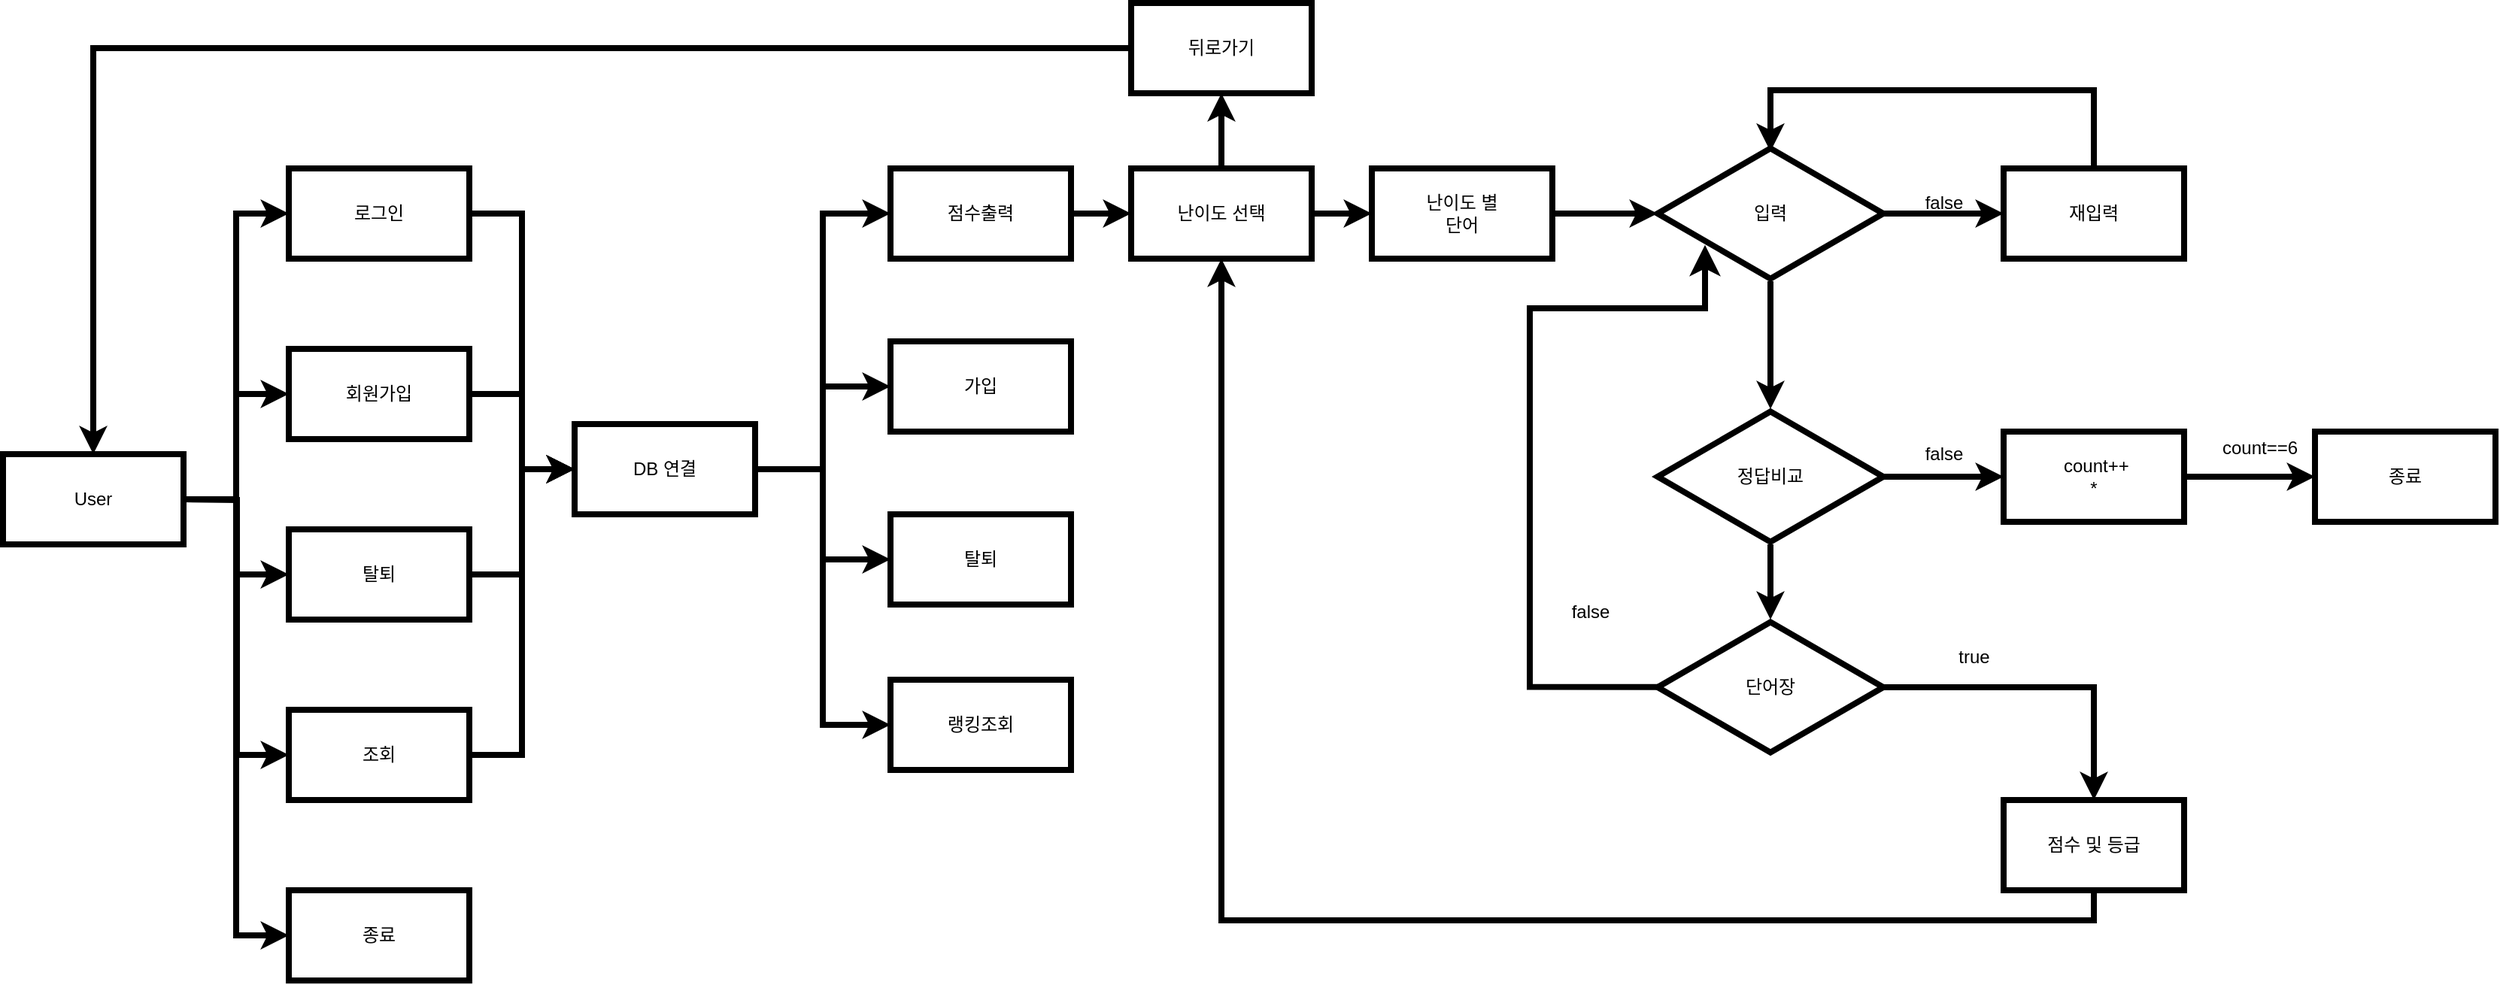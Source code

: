 <mxfile version="22.1.17" type="github">
  <diagram id="C5RBs43oDa-KdzZeNtuy" name="Page-1">
    <mxGraphModel dx="1247" dy="708" grid="1" gridSize="29" guides="1" tooltips="1" connect="1" arrows="1" fold="1" page="1" pageScale="1" pageWidth="1920" pageHeight="1200" math="0" shadow="0">
      <root>
        <mxCell id="WIyWlLk6GJQsqaUBKTNV-0" />
        <mxCell id="WIyWlLk6GJQsqaUBKTNV-1" parent="WIyWlLk6GJQsqaUBKTNV-0" />
        <mxCell id="EHDk2V4Nxkm9jx_aErJN-46" style="edgeStyle=orthogonalEdgeStyle;rounded=0;orthogonalLoop=1;jettySize=auto;html=1;exitX=1;exitY=0.5;exitDx=0;exitDy=0;entryX=0;entryY=0.5;entryDx=0;entryDy=0;labelBackgroundColor=none;fontColor=default;strokeWidth=4;" edge="1" parent="WIyWlLk6GJQsqaUBKTNV-1" source="EHDk2V4Nxkm9jx_aErJN-0" target="EHDk2V4Nxkm9jx_aErJN-3">
          <mxGeometry relative="1" as="geometry" />
        </mxCell>
        <mxCell id="EHDk2V4Nxkm9jx_aErJN-47" style="edgeStyle=orthogonalEdgeStyle;rounded=0;orthogonalLoop=1;jettySize=auto;html=1;exitX=1;exitY=0.5;exitDx=0;exitDy=0;entryX=0;entryY=0.5;entryDx=0;entryDy=0;labelBackgroundColor=none;fontColor=default;strokeWidth=4;" edge="1" parent="WIyWlLk6GJQsqaUBKTNV-1" source="EHDk2V4Nxkm9jx_aErJN-0" target="EHDk2V4Nxkm9jx_aErJN-4">
          <mxGeometry relative="1" as="geometry" />
        </mxCell>
        <mxCell id="EHDk2V4Nxkm9jx_aErJN-48" style="edgeStyle=orthogonalEdgeStyle;rounded=0;orthogonalLoop=1;jettySize=auto;html=1;exitX=1;exitY=0.5;exitDx=0;exitDy=0;entryX=0;entryY=0.5;entryDx=0;entryDy=0;labelBackgroundColor=none;fontColor=default;strokeWidth=4;" edge="1" parent="WIyWlLk6GJQsqaUBKTNV-1" source="EHDk2V4Nxkm9jx_aErJN-0" target="EHDk2V4Nxkm9jx_aErJN-1">
          <mxGeometry relative="1" as="geometry" />
        </mxCell>
        <mxCell id="EHDk2V4Nxkm9jx_aErJN-49" style="edgeStyle=orthogonalEdgeStyle;rounded=0;orthogonalLoop=1;jettySize=auto;html=1;entryX=0;entryY=0.5;entryDx=0;entryDy=0;labelBackgroundColor=none;fontColor=default;strokeWidth=4;" edge="1" parent="WIyWlLk6GJQsqaUBKTNV-1" target="EHDk2V4Nxkm9jx_aErJN-2">
          <mxGeometry relative="1" as="geometry">
            <mxPoint x="352" y="562" as="sourcePoint" />
          </mxGeometry>
        </mxCell>
        <mxCell id="EHDk2V4Nxkm9jx_aErJN-50" style="edgeStyle=orthogonalEdgeStyle;rounded=0;orthogonalLoop=1;jettySize=auto;html=1;exitX=1;exitY=0.5;exitDx=0;exitDy=0;entryX=0;entryY=0.5;entryDx=0;entryDy=0;labelBackgroundColor=none;fontColor=default;strokeWidth=4;" edge="1" parent="WIyWlLk6GJQsqaUBKTNV-1" source="EHDk2V4Nxkm9jx_aErJN-0" target="EHDk2V4Nxkm9jx_aErJN-5">
          <mxGeometry relative="1" as="geometry" />
        </mxCell>
        <mxCell id="EHDk2V4Nxkm9jx_aErJN-0" value="User" style="rounded=0;whiteSpace=wrap;html=1;labelBackgroundColor=none;strokeWidth=4;" vertex="1" parent="WIyWlLk6GJQsqaUBKTNV-1">
          <mxGeometry x="232" y="532" width="120" height="60" as="geometry" />
        </mxCell>
        <mxCell id="EHDk2V4Nxkm9jx_aErJN-51" style="edgeStyle=orthogonalEdgeStyle;rounded=0;orthogonalLoop=1;jettySize=auto;html=1;exitX=1;exitY=0.5;exitDx=0;exitDy=0;entryX=0;entryY=0.5;entryDx=0;entryDy=0;labelBackgroundColor=none;fontColor=default;strokeWidth=4;" edge="1" parent="WIyWlLk6GJQsqaUBKTNV-1" source="EHDk2V4Nxkm9jx_aErJN-1" target="EHDk2V4Nxkm9jx_aErJN-9">
          <mxGeometry relative="1" as="geometry" />
        </mxCell>
        <mxCell id="EHDk2V4Nxkm9jx_aErJN-1" value="로그인" style="rounded=0;whiteSpace=wrap;html=1;labelBackgroundColor=none;strokeWidth=4;" vertex="1" parent="WIyWlLk6GJQsqaUBKTNV-1">
          <mxGeometry x="422" y="342" width="120" height="60" as="geometry" />
        </mxCell>
        <mxCell id="EHDk2V4Nxkm9jx_aErJN-54" style="edgeStyle=orthogonalEdgeStyle;rounded=0;orthogonalLoop=1;jettySize=auto;html=1;exitX=1;exitY=0.5;exitDx=0;exitDy=0;entryX=0;entryY=0.5;entryDx=0;entryDy=0;labelBackgroundColor=none;fontColor=default;strokeWidth=4;" edge="1" parent="WIyWlLk6GJQsqaUBKTNV-1" source="EHDk2V4Nxkm9jx_aErJN-2" target="EHDk2V4Nxkm9jx_aErJN-9">
          <mxGeometry relative="1" as="geometry" />
        </mxCell>
        <mxCell id="EHDk2V4Nxkm9jx_aErJN-2" value="조회" style="rounded=0;whiteSpace=wrap;html=1;labelBackgroundColor=none;strokeWidth=4;" vertex="1" parent="WIyWlLk6GJQsqaUBKTNV-1">
          <mxGeometry x="422" y="702" width="120" height="60" as="geometry" />
        </mxCell>
        <mxCell id="EHDk2V4Nxkm9jx_aErJN-53" style="edgeStyle=orthogonalEdgeStyle;rounded=0;orthogonalLoop=1;jettySize=auto;html=1;exitX=1;exitY=0.5;exitDx=0;exitDy=0;entryX=0;entryY=0.5;entryDx=0;entryDy=0;labelBackgroundColor=none;fontColor=default;strokeWidth=4;" edge="1" parent="WIyWlLk6GJQsqaUBKTNV-1" source="EHDk2V4Nxkm9jx_aErJN-3" target="EHDk2V4Nxkm9jx_aErJN-9">
          <mxGeometry relative="1" as="geometry" />
        </mxCell>
        <mxCell id="EHDk2V4Nxkm9jx_aErJN-3" value="탈퇴" style="rounded=0;whiteSpace=wrap;html=1;labelBackgroundColor=none;strokeWidth=4;" vertex="1" parent="WIyWlLk6GJQsqaUBKTNV-1">
          <mxGeometry x="422" y="582" width="120" height="60" as="geometry" />
        </mxCell>
        <mxCell id="EHDk2V4Nxkm9jx_aErJN-52" style="edgeStyle=orthogonalEdgeStyle;rounded=0;orthogonalLoop=1;jettySize=auto;html=1;exitX=1;exitY=0.5;exitDx=0;exitDy=0;labelBackgroundColor=none;fontColor=default;strokeWidth=4;" edge="1" parent="WIyWlLk6GJQsqaUBKTNV-1" source="EHDk2V4Nxkm9jx_aErJN-4" target="EHDk2V4Nxkm9jx_aErJN-9">
          <mxGeometry relative="1" as="geometry" />
        </mxCell>
        <mxCell id="EHDk2V4Nxkm9jx_aErJN-4" value="회원가입" style="rounded=0;whiteSpace=wrap;html=1;labelBackgroundColor=none;strokeWidth=4;" vertex="1" parent="WIyWlLk6GJQsqaUBKTNV-1">
          <mxGeometry x="422" y="462" width="120" height="60" as="geometry" />
        </mxCell>
        <mxCell id="EHDk2V4Nxkm9jx_aErJN-5" value="종료" style="rounded=0;whiteSpace=wrap;html=1;labelBackgroundColor=none;strokeWidth=4;" vertex="1" parent="WIyWlLk6GJQsqaUBKTNV-1">
          <mxGeometry x="422" y="822" width="120" height="60" as="geometry" />
        </mxCell>
        <mxCell id="EHDk2V4Nxkm9jx_aErJN-8" value="랭킹조회" style="rounded=0;whiteSpace=wrap;html=1;labelBackgroundColor=none;strokeWidth=4;" vertex="1" parent="WIyWlLk6GJQsqaUBKTNV-1">
          <mxGeometry x="822" y="682" width="120" height="60" as="geometry" />
        </mxCell>
        <mxCell id="EHDk2V4Nxkm9jx_aErJN-56" style="edgeStyle=orthogonalEdgeStyle;rounded=0;orthogonalLoop=1;jettySize=auto;html=1;exitX=1;exitY=0.5;exitDx=0;exitDy=0;entryX=0;entryY=0.5;entryDx=0;entryDy=0;labelBackgroundColor=none;fontColor=default;strokeWidth=4;" edge="1" parent="WIyWlLk6GJQsqaUBKTNV-1" source="EHDk2V4Nxkm9jx_aErJN-9" target="EHDk2V4Nxkm9jx_aErJN-12">
          <mxGeometry relative="1" as="geometry" />
        </mxCell>
        <mxCell id="EHDk2V4Nxkm9jx_aErJN-57" style="edgeStyle=orthogonalEdgeStyle;rounded=0;orthogonalLoop=1;jettySize=auto;html=1;exitX=1;exitY=0.5;exitDx=0;exitDy=0;entryX=0;entryY=0.5;entryDx=0;entryDy=0;labelBackgroundColor=none;fontColor=default;strokeWidth=4;" edge="1" parent="WIyWlLk6GJQsqaUBKTNV-1" source="EHDk2V4Nxkm9jx_aErJN-9" target="EHDk2V4Nxkm9jx_aErJN-10">
          <mxGeometry relative="1" as="geometry" />
        </mxCell>
        <mxCell id="EHDk2V4Nxkm9jx_aErJN-58" style="edgeStyle=orthogonalEdgeStyle;rounded=0;orthogonalLoop=1;jettySize=auto;html=1;exitX=1;exitY=0.5;exitDx=0;exitDy=0;entryX=0;entryY=0.5;entryDx=0;entryDy=0;labelBackgroundColor=none;fontColor=default;strokeWidth=4;" edge="1" parent="WIyWlLk6GJQsqaUBKTNV-1" source="EHDk2V4Nxkm9jx_aErJN-9" target="EHDk2V4Nxkm9jx_aErJN-8">
          <mxGeometry relative="1" as="geometry" />
        </mxCell>
        <mxCell id="EHDk2V4Nxkm9jx_aErJN-59" style="edgeStyle=orthogonalEdgeStyle;rounded=0;orthogonalLoop=1;jettySize=auto;html=1;exitX=1;exitY=0.5;exitDx=0;exitDy=0;entryX=0;entryY=0.5;entryDx=0;entryDy=0;labelBackgroundColor=none;fontColor=default;strokeWidth=4;" edge="1" parent="WIyWlLk6GJQsqaUBKTNV-1" source="EHDk2V4Nxkm9jx_aErJN-9" target="EHDk2V4Nxkm9jx_aErJN-13">
          <mxGeometry relative="1" as="geometry" />
        </mxCell>
        <mxCell id="EHDk2V4Nxkm9jx_aErJN-9" value="DB 연결" style="rounded=0;whiteSpace=wrap;html=1;labelBackgroundColor=none;strokeWidth=4;" vertex="1" parent="WIyWlLk6GJQsqaUBKTNV-1">
          <mxGeometry x="612" y="512" width="120" height="60" as="geometry" />
        </mxCell>
        <mxCell id="EHDk2V4Nxkm9jx_aErJN-10" value="탈퇴" style="rounded=0;whiteSpace=wrap;html=1;labelBackgroundColor=none;strokeWidth=4;" vertex="1" parent="WIyWlLk6GJQsqaUBKTNV-1">
          <mxGeometry x="822" y="572" width="120" height="60" as="geometry" />
        </mxCell>
        <mxCell id="EHDk2V4Nxkm9jx_aErJN-12" value="가입" style="rounded=0;whiteSpace=wrap;html=1;labelBackgroundColor=none;strokeWidth=4;" vertex="1" parent="WIyWlLk6GJQsqaUBKTNV-1">
          <mxGeometry x="822" y="457" width="120" height="60" as="geometry" />
        </mxCell>
        <mxCell id="EHDk2V4Nxkm9jx_aErJN-60" style="edgeStyle=orthogonalEdgeStyle;rounded=0;orthogonalLoop=1;jettySize=auto;html=1;exitX=1;exitY=0.5;exitDx=0;exitDy=0;entryX=0;entryY=0.5;entryDx=0;entryDy=0;labelBackgroundColor=none;fontColor=default;strokeWidth=4;" edge="1" parent="WIyWlLk6GJQsqaUBKTNV-1" source="EHDk2V4Nxkm9jx_aErJN-13" target="EHDk2V4Nxkm9jx_aErJN-14">
          <mxGeometry relative="1" as="geometry" />
        </mxCell>
        <mxCell id="EHDk2V4Nxkm9jx_aErJN-13" value="점수출력" style="rounded=0;whiteSpace=wrap;html=1;labelBackgroundColor=none;strokeWidth=4;" vertex="1" parent="WIyWlLk6GJQsqaUBKTNV-1">
          <mxGeometry x="822" y="342" width="120" height="60" as="geometry" />
        </mxCell>
        <mxCell id="EHDk2V4Nxkm9jx_aErJN-61" value="" style="edgeStyle=orthogonalEdgeStyle;rounded=0;orthogonalLoop=1;jettySize=auto;html=1;labelBackgroundColor=none;fontColor=default;strokeWidth=4;" edge="1" parent="WIyWlLk6GJQsqaUBKTNV-1" source="EHDk2V4Nxkm9jx_aErJN-14" target="EHDk2V4Nxkm9jx_aErJN-15">
          <mxGeometry relative="1" as="geometry" />
        </mxCell>
        <mxCell id="EHDk2V4Nxkm9jx_aErJN-81" value="" style="edgeStyle=orthogonalEdgeStyle;rounded=0;orthogonalLoop=1;jettySize=auto;html=1;labelBackgroundColor=none;fontColor=default;strokeWidth=4;" edge="1" parent="WIyWlLk6GJQsqaUBKTNV-1" source="EHDk2V4Nxkm9jx_aErJN-14" target="EHDk2V4Nxkm9jx_aErJN-80">
          <mxGeometry relative="1" as="geometry" />
        </mxCell>
        <mxCell id="EHDk2V4Nxkm9jx_aErJN-14" value="난이도 선택" style="rounded=0;whiteSpace=wrap;html=1;labelBackgroundColor=none;strokeWidth=4;" vertex="1" parent="WIyWlLk6GJQsqaUBKTNV-1">
          <mxGeometry x="982" y="342" width="120" height="60" as="geometry" />
        </mxCell>
        <mxCell id="EHDk2V4Nxkm9jx_aErJN-31" value="" style="edgeStyle=orthogonalEdgeStyle;rounded=0;orthogonalLoop=1;jettySize=auto;html=1;labelBackgroundColor=none;fontColor=default;strokeWidth=4;" edge="1" parent="WIyWlLk6GJQsqaUBKTNV-1" source="EHDk2V4Nxkm9jx_aErJN-15" target="EHDk2V4Nxkm9jx_aErJN-27">
          <mxGeometry relative="1" as="geometry" />
        </mxCell>
        <mxCell id="EHDk2V4Nxkm9jx_aErJN-15" value="난이도 별&lt;br&gt;단어" style="rounded=0;whiteSpace=wrap;html=1;labelBackgroundColor=none;strokeWidth=4;" vertex="1" parent="WIyWlLk6GJQsqaUBKTNV-1">
          <mxGeometry x="1142" y="342" width="120" height="60" as="geometry" />
        </mxCell>
        <mxCell id="EHDk2V4Nxkm9jx_aErJN-19" value="재입력" style="rounded=0;whiteSpace=wrap;html=1;labelBackgroundColor=none;strokeWidth=4;" vertex="1" parent="WIyWlLk6GJQsqaUBKTNV-1">
          <mxGeometry x="1562" y="342" width="120" height="60" as="geometry" />
        </mxCell>
        <mxCell id="EHDk2V4Nxkm9jx_aErJN-36" value="" style="edgeStyle=orthogonalEdgeStyle;rounded=0;orthogonalLoop=1;jettySize=auto;html=1;labelBackgroundColor=none;fontColor=default;strokeWidth=4;" edge="1" parent="WIyWlLk6GJQsqaUBKTNV-1" source="EHDk2V4Nxkm9jx_aErJN-27" target="EHDk2V4Nxkm9jx_aErJN-19">
          <mxGeometry relative="1" as="geometry" />
        </mxCell>
        <mxCell id="EHDk2V4Nxkm9jx_aErJN-99" value="" style="edgeStyle=orthogonalEdgeStyle;rounded=0;orthogonalLoop=1;jettySize=auto;html=1;fontColor=#1D3557;strokeWidth=4;" edge="1" parent="WIyWlLk6GJQsqaUBKTNV-1" source="EHDk2V4Nxkm9jx_aErJN-27" target="EHDk2V4Nxkm9jx_aErJN-42">
          <mxGeometry relative="1" as="geometry" />
        </mxCell>
        <mxCell id="EHDk2V4Nxkm9jx_aErJN-27" value="입력" style="html=1;whiteSpace=wrap;aspect=fixed;shape=isoRectangle;labelBackgroundColor=none;strokeWidth=4;" vertex="1" parent="WIyWlLk6GJQsqaUBKTNV-1">
          <mxGeometry x="1332" y="327" width="150" height="90" as="geometry" />
        </mxCell>
        <mxCell id="EHDk2V4Nxkm9jx_aErJN-37" value="false" style="text;html=1;align=center;verticalAlign=middle;resizable=0;points=[];autosize=1;labelBackgroundColor=none;strokeWidth=4;" vertex="1" parent="WIyWlLk6GJQsqaUBKTNV-1">
          <mxGeometry x="1497" y="350" width="50" height="30" as="geometry" />
        </mxCell>
        <mxCell id="EHDk2V4Nxkm9jx_aErJN-64" value="" style="edgeStyle=orthogonalEdgeStyle;rounded=0;orthogonalLoop=1;jettySize=auto;html=1;labelBackgroundColor=none;fontColor=default;strokeWidth=4;" edge="1" parent="WIyWlLk6GJQsqaUBKTNV-1" source="EHDk2V4Nxkm9jx_aErJN-42" target="EHDk2V4Nxkm9jx_aErJN-63">
          <mxGeometry relative="1" as="geometry" />
        </mxCell>
        <mxCell id="EHDk2V4Nxkm9jx_aErJN-75" value="" style="edgeStyle=orthogonalEdgeStyle;rounded=0;orthogonalLoop=1;jettySize=auto;html=1;labelBackgroundColor=none;fontColor=default;strokeWidth=4;" edge="1" parent="WIyWlLk6GJQsqaUBKTNV-1" source="EHDk2V4Nxkm9jx_aErJN-42" target="EHDk2V4Nxkm9jx_aErJN-74">
          <mxGeometry relative="1" as="geometry" />
        </mxCell>
        <mxCell id="EHDk2V4Nxkm9jx_aErJN-42" value="정답비교" style="html=1;whiteSpace=wrap;aspect=fixed;shape=isoRectangle;labelBackgroundColor=none;strokeWidth=4;" vertex="1" parent="WIyWlLk6GJQsqaUBKTNV-1">
          <mxGeometry x="1332" y="502" width="150" height="90" as="geometry" />
        </mxCell>
        <mxCell id="EHDk2V4Nxkm9jx_aErJN-72" value="" style="edgeStyle=orthogonalEdgeStyle;rounded=0;orthogonalLoop=1;jettySize=auto;html=1;labelBackgroundColor=none;fontColor=default;strokeWidth=4;" edge="1" parent="WIyWlLk6GJQsqaUBKTNV-1" source="EHDk2V4Nxkm9jx_aErJN-63" target="EHDk2V4Nxkm9jx_aErJN-71">
          <mxGeometry relative="1" as="geometry" />
        </mxCell>
        <mxCell id="EHDk2V4Nxkm9jx_aErJN-63" value="&amp;nbsp;count++&lt;br&gt;*" style="rounded=0;whiteSpace=wrap;html=1;labelBackgroundColor=none;strokeWidth=4;" vertex="1" parent="WIyWlLk6GJQsqaUBKTNV-1">
          <mxGeometry x="1562" y="517" width="120" height="60" as="geometry" />
        </mxCell>
        <mxCell id="EHDk2V4Nxkm9jx_aErJN-66" value="false" style="text;html=1;align=center;verticalAlign=middle;resizable=0;points=[];autosize=1;labelBackgroundColor=none;strokeWidth=4;" vertex="1" parent="WIyWlLk6GJQsqaUBKTNV-1">
          <mxGeometry x="1497" y="517" width="50" height="30" as="geometry" />
        </mxCell>
        <mxCell id="EHDk2V4Nxkm9jx_aErJN-71" value="종료" style="rounded=0;whiteSpace=wrap;html=1;labelBackgroundColor=none;strokeWidth=4;" vertex="1" parent="WIyWlLk6GJQsqaUBKTNV-1">
          <mxGeometry x="1769" y="517" width="120" height="60" as="geometry" />
        </mxCell>
        <mxCell id="EHDk2V4Nxkm9jx_aErJN-73" value="count==6" style="text;html=1;align=center;verticalAlign=middle;resizable=0;points=[];autosize=1;labelBackgroundColor=none;strokeWidth=4;" vertex="1" parent="WIyWlLk6GJQsqaUBKTNV-1">
          <mxGeometry x="1688" y="513" width="87" height="29" as="geometry" />
        </mxCell>
        <mxCell id="EHDk2V4Nxkm9jx_aErJN-88" value="" style="edgeStyle=orthogonalEdgeStyle;rounded=0;orthogonalLoop=1;jettySize=auto;html=1;labelBackgroundColor=none;fontColor=default;strokeWidth=4;" edge="1" parent="WIyWlLk6GJQsqaUBKTNV-1" source="EHDk2V4Nxkm9jx_aErJN-74" target="EHDk2V4Nxkm9jx_aErJN-76">
          <mxGeometry relative="1" as="geometry" />
        </mxCell>
        <mxCell id="EHDk2V4Nxkm9jx_aErJN-74" value="단어장" style="html=1;whiteSpace=wrap;aspect=fixed;shape=isoRectangle;labelBackgroundColor=none;strokeWidth=4;" vertex="1" parent="WIyWlLk6GJQsqaUBKTNV-1">
          <mxGeometry x="1332" y="642" width="150" height="90" as="geometry" />
        </mxCell>
        <mxCell id="EHDk2V4Nxkm9jx_aErJN-79" style="edgeStyle=orthogonalEdgeStyle;rounded=0;orthogonalLoop=1;jettySize=auto;html=1;exitX=0.5;exitY=1;exitDx=0;exitDy=0;entryX=0.5;entryY=1;entryDx=0;entryDy=0;labelBackgroundColor=none;fontColor=default;strokeWidth=4;" edge="1" parent="WIyWlLk6GJQsqaUBKTNV-1" source="EHDk2V4Nxkm9jx_aErJN-76" target="EHDk2V4Nxkm9jx_aErJN-14">
          <mxGeometry relative="1" as="geometry" />
        </mxCell>
        <mxCell id="EHDk2V4Nxkm9jx_aErJN-76" value="점수 및 등급" style="rounded=0;whiteSpace=wrap;html=1;labelBackgroundColor=none;strokeWidth=4;" vertex="1" parent="WIyWlLk6GJQsqaUBKTNV-1">
          <mxGeometry x="1562" y="762" width="120" height="60" as="geometry" />
        </mxCell>
        <mxCell id="EHDk2V4Nxkm9jx_aErJN-82" style="edgeStyle=orthogonalEdgeStyle;rounded=0;orthogonalLoop=1;jettySize=auto;html=1;exitX=0;exitY=0.5;exitDx=0;exitDy=0;entryX=0.5;entryY=0;entryDx=0;entryDy=0;labelBackgroundColor=none;fontColor=default;strokeWidth=4;" edge="1" parent="WIyWlLk6GJQsqaUBKTNV-1" source="EHDk2V4Nxkm9jx_aErJN-80" target="EHDk2V4Nxkm9jx_aErJN-0">
          <mxGeometry relative="1" as="geometry" />
        </mxCell>
        <mxCell id="EHDk2V4Nxkm9jx_aErJN-80" value="뒤로가기" style="rounded=0;whiteSpace=wrap;html=1;labelBackgroundColor=none;strokeWidth=4;" vertex="1" parent="WIyWlLk6GJQsqaUBKTNV-1">
          <mxGeometry x="982" y="232" width="120" height="60" as="geometry" />
        </mxCell>
        <mxCell id="EHDk2V4Nxkm9jx_aErJN-87" value="false" style="text;html=1;align=center;verticalAlign=middle;resizable=0;points=[];autosize=1;labelBackgroundColor=none;strokeWidth=4;" vertex="1" parent="WIyWlLk6GJQsqaUBKTNV-1">
          <mxGeometry x="1262" y="622" width="50" height="30" as="geometry" />
        </mxCell>
        <mxCell id="EHDk2V4Nxkm9jx_aErJN-89" value="true" style="text;html=1;align=center;verticalAlign=middle;resizable=0;points=[];autosize=1;labelBackgroundColor=none;strokeWidth=4;" vertex="1" parent="WIyWlLk6GJQsqaUBKTNV-1">
          <mxGeometry x="1522" y="652" width="40" height="30" as="geometry" />
        </mxCell>
        <mxCell id="EHDk2V4Nxkm9jx_aErJN-91" style="edgeStyle=orthogonalEdgeStyle;rounded=0;orthogonalLoop=1;jettySize=auto;html=1;exitX=0.5;exitY=0;exitDx=0;exitDy=0;entryX=0.5;entryY=0.042;entryDx=0;entryDy=0;entryPerimeter=0;fontColor=#1D3557;strokeWidth=4;" edge="1" parent="WIyWlLk6GJQsqaUBKTNV-1" source="EHDk2V4Nxkm9jx_aErJN-19" target="EHDk2V4Nxkm9jx_aErJN-27">
          <mxGeometry relative="1" as="geometry">
            <Array as="points">
              <mxPoint x="1622" y="290" />
              <mxPoint x="1407" y="290" />
            </Array>
          </mxGeometry>
        </mxCell>
        <mxCell id="EHDk2V4Nxkm9jx_aErJN-98" value="" style="edgeStyle=segmentEdgeStyle;endArrow=classic;html=1;curved=0;rounded=0;endSize=8;startSize=8;fontColor=#1D3557;exitX=0.012;exitY=0.498;exitDx=0;exitDy=0;exitPerimeter=0;entryX=0.21;entryY=0.732;entryDx=0;entryDy=0;entryPerimeter=0;strokeWidth=4;" edge="1" parent="WIyWlLk6GJQsqaUBKTNV-1" source="EHDk2V4Nxkm9jx_aErJN-74" target="EHDk2V4Nxkm9jx_aErJN-27">
          <mxGeometry width="50" height="50" relative="1" as="geometry">
            <mxPoint x="1160" y="514" as="sourcePoint" />
            <mxPoint x="1363" y="435" as="targetPoint" />
            <Array as="points">
              <mxPoint x="1247" y="687" />
              <mxPoint x="1247" y="435" />
              <mxPoint x="1364" y="435" />
            </Array>
          </mxGeometry>
        </mxCell>
      </root>
    </mxGraphModel>
  </diagram>
</mxfile>
